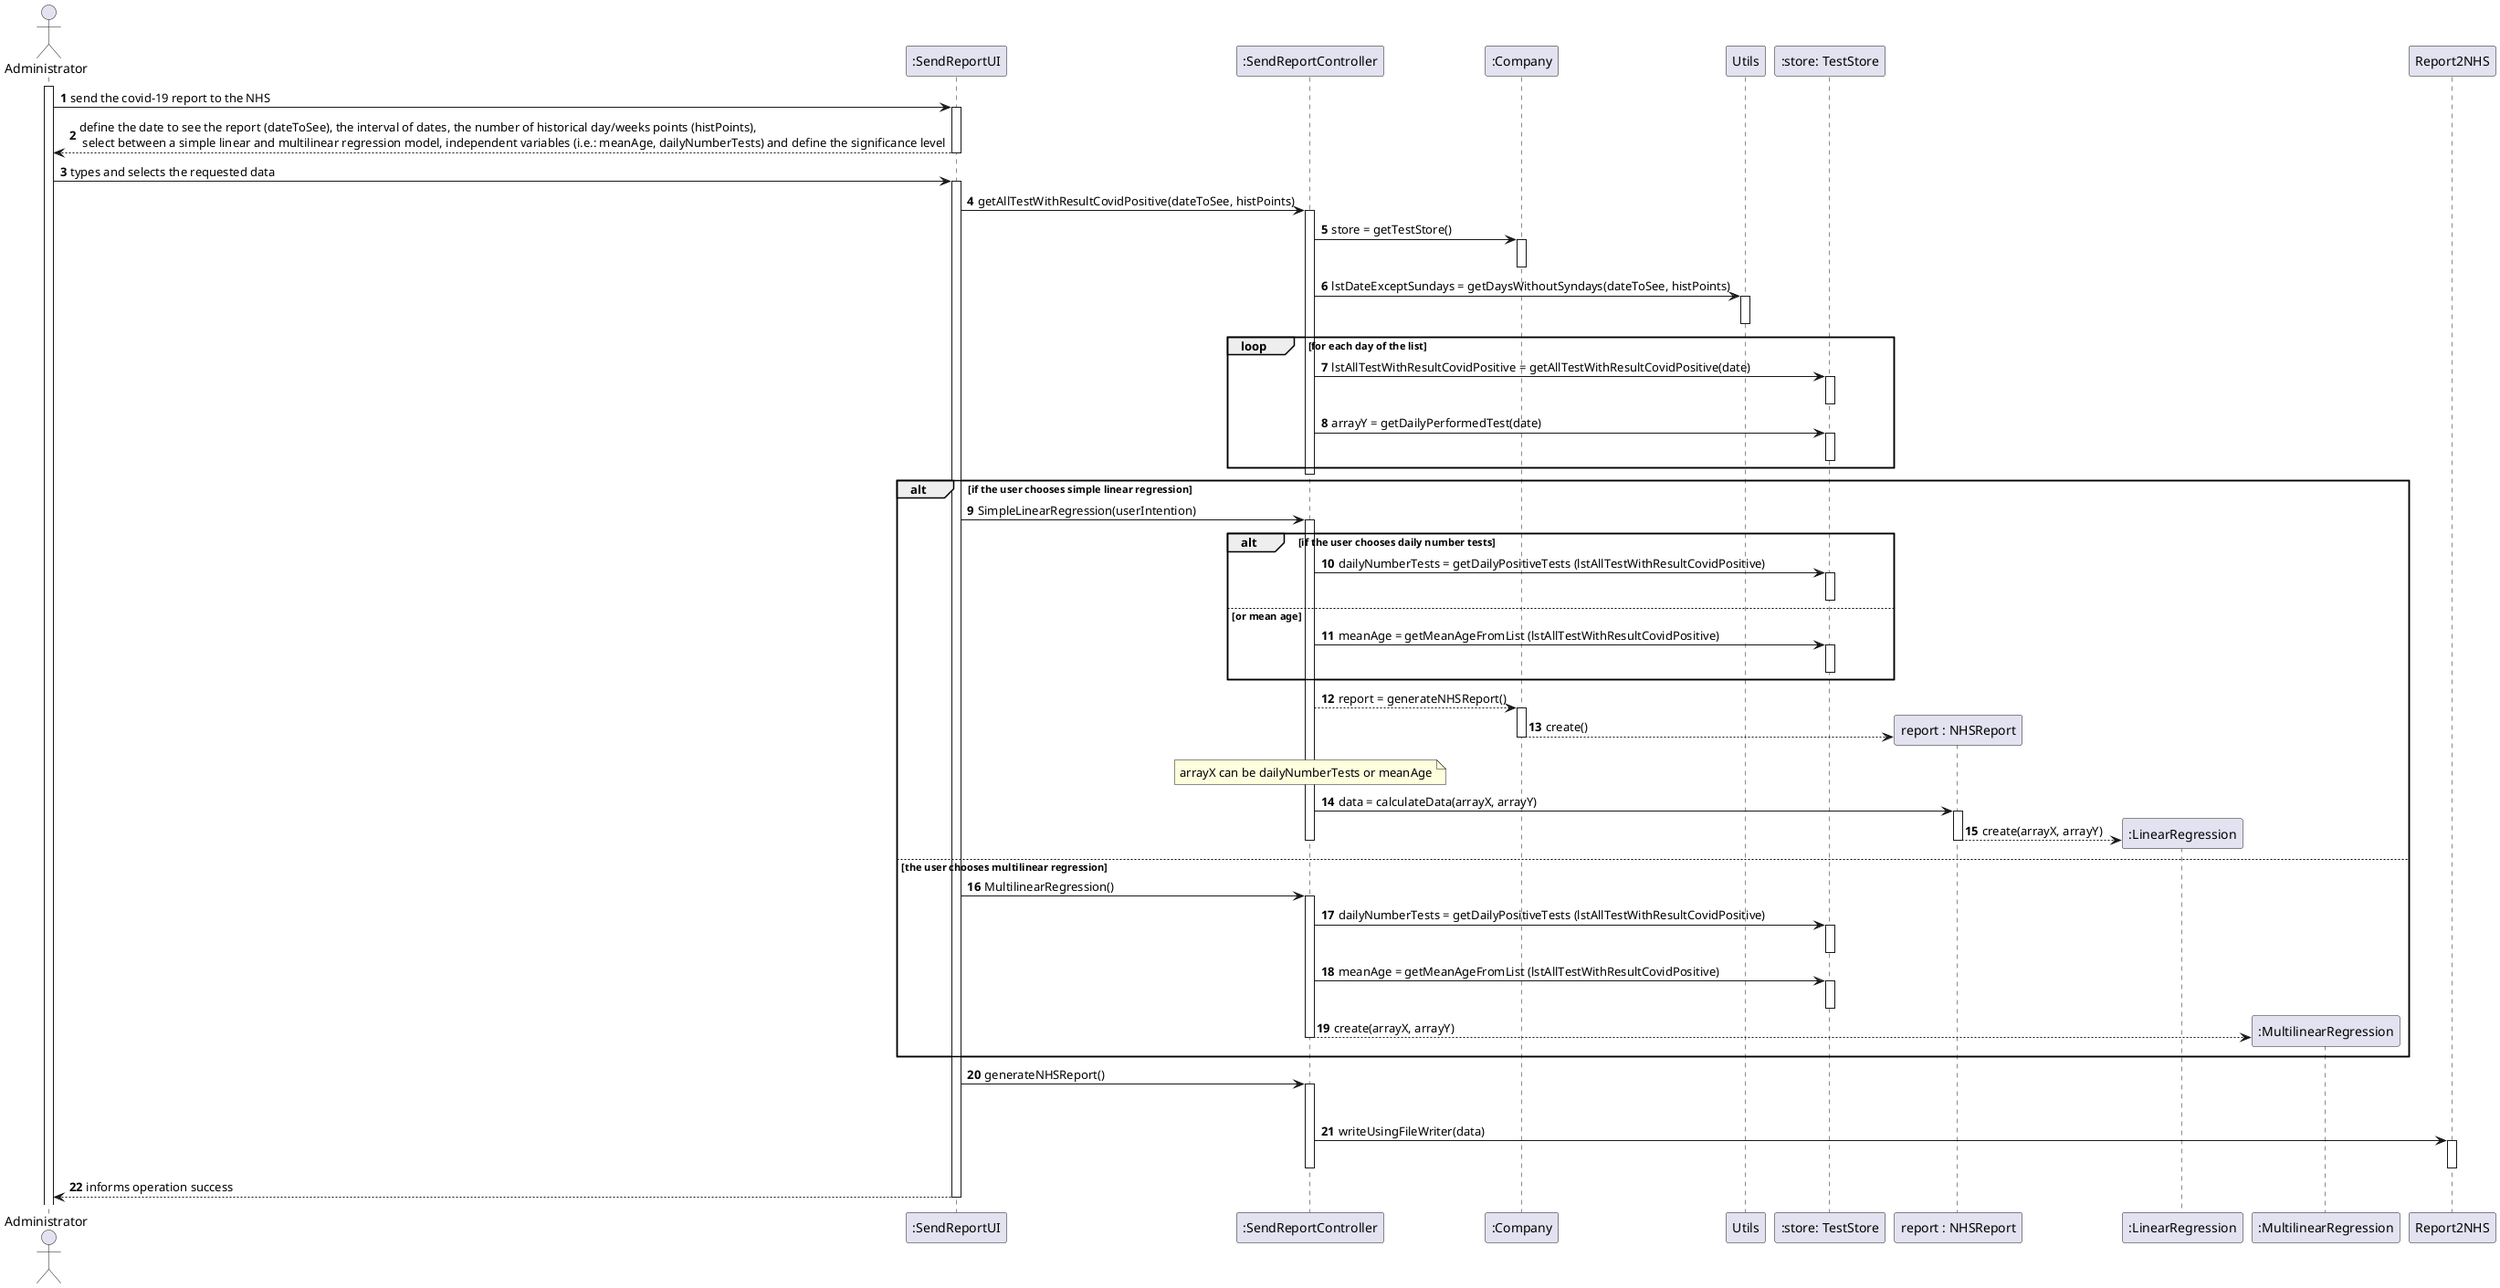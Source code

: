 @startuml
'https://plantuml.com/sequence-diagram

autonumber

actor "Administrator" as A
activate A


A -> ":SendReportUI" : send the covid-19 report to the NHS
activate ":SendReportUI"
":SendReportUI" --> A: define the date to see the report (dateToSee), the interval of dates, the number of historical day/weeks points (histPoints), \n select between a simple linear and multilinear regression model, independent variables (i.e.: meanAge, dailyNumberTests) and define the significance level
deactivate ":SendReportUI"

A -> ":SendReportUI" : types and selects the requested data
activate ":SendReportUI"
":SendReportUI" -> ":SendReportController": getAllTestWithResultCovidPositive(dateToSee, histPoints)

activate ":SendReportController"
":SendReportController" -> ":Company" : store = getTestStore()
activate ":Company"
deactivate ":Company"

":SendReportController" -> "Utils" : lstDateExceptSundays = getDaysWithoutSyndays(dateToSee, histPoints)
activate "Utils"
deactivate "Utils"

loop for each day of the list
":SendReportController" -> ":store: TestStore" : lstAllTestWithResultCovidPositive = getAllTestWithResultCovidPositive(date)
activate ":store: TestStore"
deactivate ":store: TestStore"

":SendReportController" -> ":store: TestStore" : arrayY = getDailyPerformedTest(date)
activate ":store: TestStore"
deactivate ":store: TestStore"

end

deactivate ":SendReportController"


alt if the user chooses simple linear regression
":SendReportUI" -> ":SendReportController" : SimpleLinearRegression(userIntention)
activate ":SendReportController"

alt if the user chooses daily number tests
":SendReportController" -> ":store: TestStore" : dailyNumberTests = getDailyPositiveTests (lstAllTestWithResultCovidPositive)
activate ":store: TestStore"
deactivate ":store: TestStore"
else or mean age
":SendReportController" -> ":store: TestStore" : meanAge = getMeanAgeFromList (lstAllTestWithResultCovidPositive)
activate ":store: TestStore"
deactivate ":store: TestStore"
end


":SendReportController" --> ":Company" : report = generateNHSReport()
activate ":Company"
create "report : NHSReport"
":Company" --> "report : NHSReport" : create()
deactivate ":Company"

note over ":SendReportController" : arrayX can be dailyNumberTests or meanAge

":SendReportController" -> "report : NHSReport": data = calculateData(arrayX, arrayY)
activate "report : NHSReport"



create ":LinearRegression"

"report : NHSReport" --> ":LinearRegression" : create(arrayX, arrayY)
deactivate "report : NHSReport"
deactivate ":SendReportController"



else the user chooses multilinear regression
":SendReportUI" -> ":SendReportController" : MultilinearRegression()
activate ":SendReportController"



":SendReportController" -> ":store: TestStore" : dailyNumberTests = getDailyPositiveTests (lstAllTestWithResultCovidPositive)
activate ":store: TestStore"
deactivate ":store: TestStore"
":SendReportController" -> ":store: TestStore" : meanAge = getMeanAgeFromList (lstAllTestWithResultCovidPositive)
activate ":store: TestStore"
deactivate ":store: TestStore"

create ":MultilinearRegression"
":SendReportController" --> ":MultilinearRegression" : create(arrayX, arrayY)

deactivate ":SendReportController"
end



":SendReportUI" -> ":SendReportController" : generateNHSReport()
activate ":SendReportController"


deactivate ":Company"



":SendReportController" -> "Report2NHS": writeUsingFileWriter(data)

activate "Report2NHS"

deactivate "Report2NHS"

deactivate ":SendReportController"

":SendReportUI" --> A: informs operation success
deactivate ":SendReportUI"



@enduml